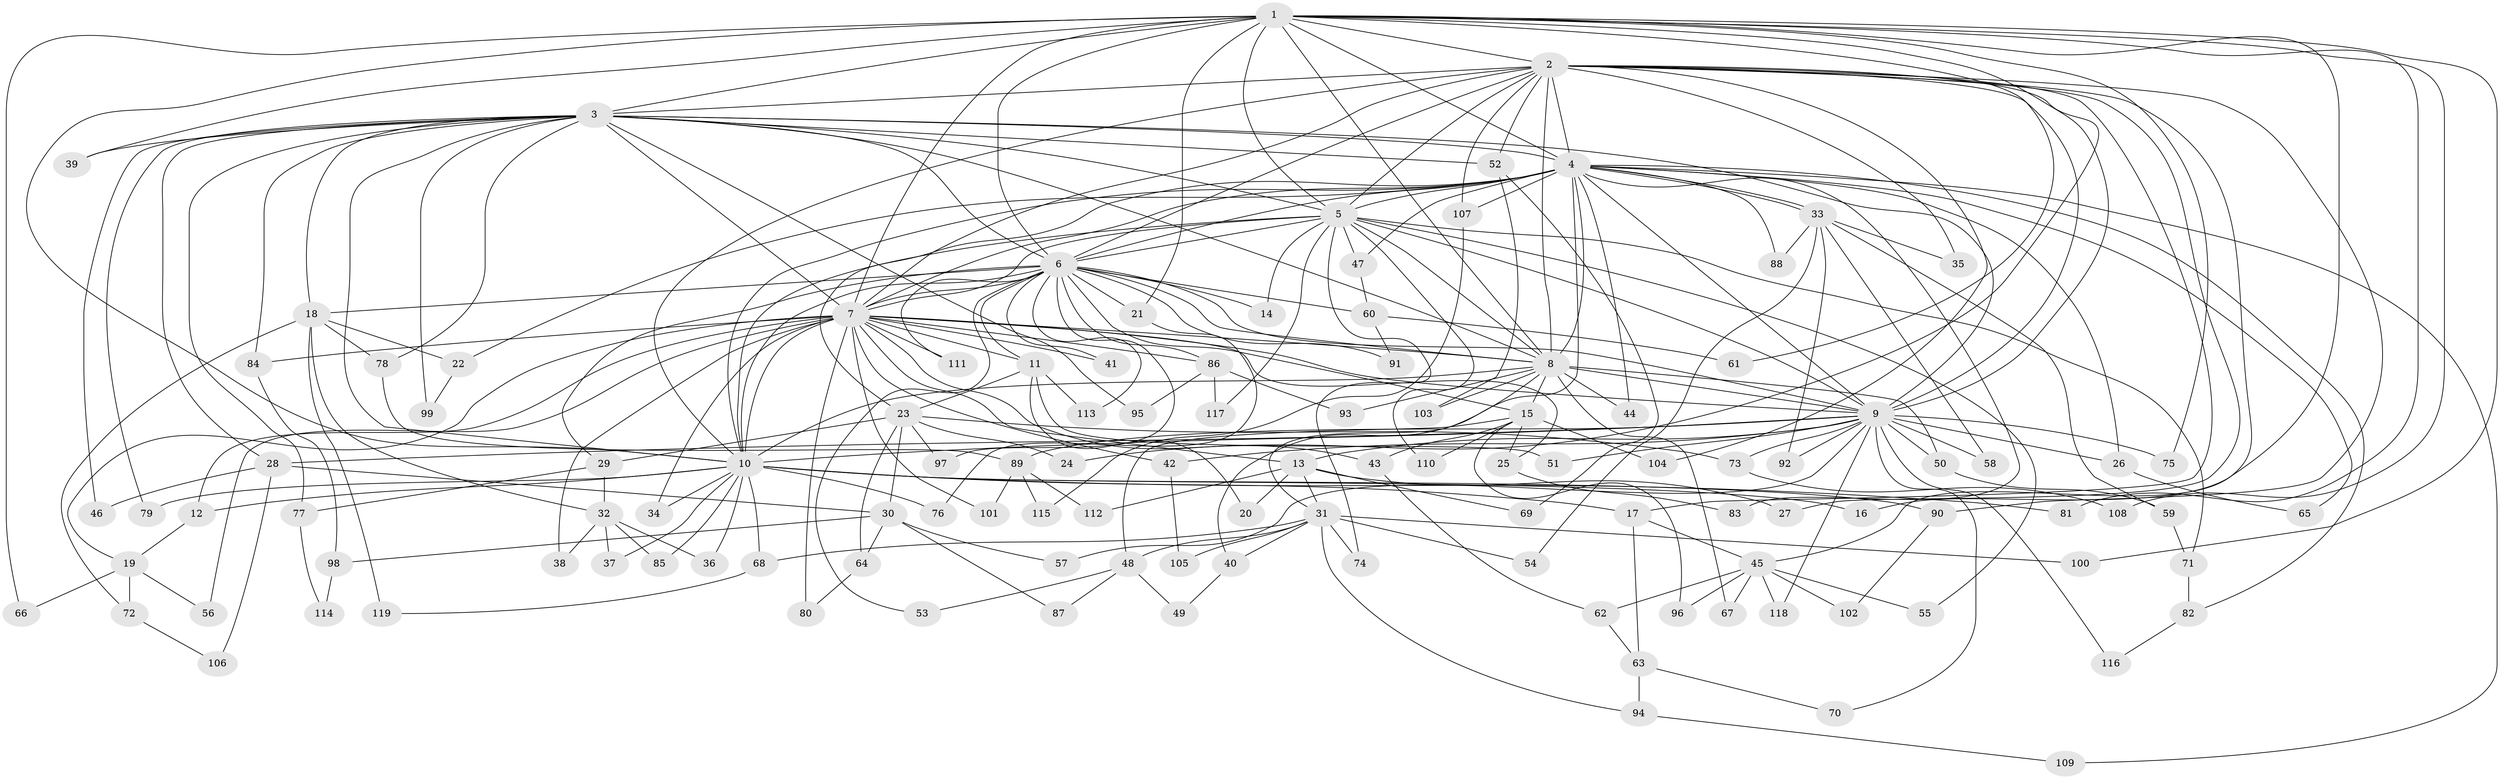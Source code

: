 // coarse degree distribution, {16: 0.028169014084507043, 23: 0.014084507042253521, 22: 0.014084507042253521, 19: 0.014084507042253521, 2: 0.5211267605633803, 1: 0.07042253521126761, 8: 0.028169014084507043, 4: 0.11267605633802817, 3: 0.11267605633802817, 5: 0.028169014084507043, 6: 0.014084507042253521, 7: 0.028169014084507043, 9: 0.014084507042253521}
// Generated by graph-tools (version 1.1) at 2025/49/03/04/25 21:49:21]
// undirected, 119 vertices, 263 edges
graph export_dot {
graph [start="1"]
  node [color=gray90,style=filled];
  1;
  2;
  3;
  4;
  5;
  6;
  7;
  8;
  9;
  10;
  11;
  12;
  13;
  14;
  15;
  16;
  17;
  18;
  19;
  20;
  21;
  22;
  23;
  24;
  25;
  26;
  27;
  28;
  29;
  30;
  31;
  32;
  33;
  34;
  35;
  36;
  37;
  38;
  39;
  40;
  41;
  42;
  43;
  44;
  45;
  46;
  47;
  48;
  49;
  50;
  51;
  52;
  53;
  54;
  55;
  56;
  57;
  58;
  59;
  60;
  61;
  62;
  63;
  64;
  65;
  66;
  67;
  68;
  69;
  70;
  71;
  72;
  73;
  74;
  75;
  76;
  77;
  78;
  79;
  80;
  81;
  82;
  83;
  84;
  85;
  86;
  87;
  88;
  89;
  90;
  91;
  92;
  93;
  94;
  95;
  96;
  97;
  98;
  99;
  100;
  101;
  102;
  103;
  104;
  105;
  106;
  107;
  108;
  109;
  110;
  111;
  112;
  113;
  114;
  115;
  116;
  117;
  118;
  119;
  1 -- 2;
  1 -- 3;
  1 -- 4;
  1 -- 5;
  1 -- 6;
  1 -- 7;
  1 -- 8;
  1 -- 9;
  1 -- 10;
  1 -- 16;
  1 -- 21;
  1 -- 39;
  1 -- 61;
  1 -- 66;
  1 -- 75;
  1 -- 81;
  1 -- 100;
  1 -- 108;
  2 -- 3;
  2 -- 4;
  2 -- 5;
  2 -- 6;
  2 -- 7;
  2 -- 8;
  2 -- 9;
  2 -- 10;
  2 -- 17;
  2 -- 24;
  2 -- 27;
  2 -- 35;
  2 -- 45;
  2 -- 52;
  2 -- 90;
  2 -- 104;
  2 -- 107;
  3 -- 4;
  3 -- 5;
  3 -- 6;
  3 -- 7;
  3 -- 8;
  3 -- 9;
  3 -- 10;
  3 -- 18;
  3 -- 28;
  3 -- 39;
  3 -- 46;
  3 -- 52;
  3 -- 77;
  3 -- 78;
  3 -- 79;
  3 -- 84;
  3 -- 95;
  3 -- 99;
  4 -- 5;
  4 -- 6;
  4 -- 7;
  4 -- 8;
  4 -- 9;
  4 -- 10;
  4 -- 22;
  4 -- 23;
  4 -- 26;
  4 -- 33;
  4 -- 33;
  4 -- 40;
  4 -- 44;
  4 -- 47;
  4 -- 65;
  4 -- 82;
  4 -- 83;
  4 -- 88;
  4 -- 107;
  4 -- 109;
  5 -- 6;
  5 -- 7;
  5 -- 8;
  5 -- 9;
  5 -- 10;
  5 -- 14;
  5 -- 47;
  5 -- 55;
  5 -- 71;
  5 -- 74;
  5 -- 110;
  5 -- 117;
  6 -- 7;
  6 -- 8;
  6 -- 9;
  6 -- 10;
  6 -- 11;
  6 -- 14;
  6 -- 15;
  6 -- 18;
  6 -- 21;
  6 -- 29;
  6 -- 41;
  6 -- 53;
  6 -- 60;
  6 -- 86;
  6 -- 91;
  6 -- 97;
  6 -- 111;
  6 -- 113;
  7 -- 8;
  7 -- 9;
  7 -- 10;
  7 -- 11;
  7 -- 12;
  7 -- 13;
  7 -- 19;
  7 -- 25;
  7 -- 34;
  7 -- 38;
  7 -- 41;
  7 -- 42;
  7 -- 43;
  7 -- 56;
  7 -- 80;
  7 -- 84;
  7 -- 86;
  7 -- 101;
  7 -- 111;
  8 -- 9;
  8 -- 10;
  8 -- 15;
  8 -- 31;
  8 -- 44;
  8 -- 50;
  8 -- 67;
  8 -- 93;
  8 -- 103;
  9 -- 10;
  9 -- 13;
  9 -- 26;
  9 -- 28;
  9 -- 42;
  9 -- 50;
  9 -- 51;
  9 -- 57;
  9 -- 58;
  9 -- 70;
  9 -- 73;
  9 -- 75;
  9 -- 89;
  9 -- 92;
  9 -- 116;
  9 -- 118;
  10 -- 12;
  10 -- 16;
  10 -- 17;
  10 -- 34;
  10 -- 36;
  10 -- 37;
  10 -- 68;
  10 -- 76;
  10 -- 79;
  10 -- 81;
  10 -- 85;
  10 -- 90;
  11 -- 20;
  11 -- 23;
  11 -- 51;
  11 -- 113;
  12 -- 19;
  13 -- 20;
  13 -- 27;
  13 -- 31;
  13 -- 69;
  13 -- 112;
  15 -- 25;
  15 -- 43;
  15 -- 48;
  15 -- 96;
  15 -- 104;
  15 -- 110;
  17 -- 45;
  17 -- 63;
  18 -- 22;
  18 -- 32;
  18 -- 72;
  18 -- 78;
  18 -- 119;
  19 -- 56;
  19 -- 66;
  19 -- 72;
  21 -- 76;
  22 -- 99;
  23 -- 24;
  23 -- 29;
  23 -- 30;
  23 -- 64;
  23 -- 73;
  23 -- 97;
  25 -- 83;
  26 -- 65;
  28 -- 30;
  28 -- 46;
  28 -- 106;
  29 -- 32;
  29 -- 77;
  30 -- 57;
  30 -- 64;
  30 -- 87;
  30 -- 98;
  31 -- 40;
  31 -- 48;
  31 -- 54;
  31 -- 68;
  31 -- 74;
  31 -- 94;
  31 -- 100;
  31 -- 105;
  32 -- 36;
  32 -- 37;
  32 -- 38;
  32 -- 85;
  33 -- 35;
  33 -- 54;
  33 -- 58;
  33 -- 59;
  33 -- 88;
  33 -- 92;
  40 -- 49;
  42 -- 105;
  43 -- 62;
  45 -- 55;
  45 -- 62;
  45 -- 67;
  45 -- 96;
  45 -- 102;
  45 -- 118;
  47 -- 60;
  48 -- 49;
  48 -- 53;
  48 -- 87;
  50 -- 59;
  52 -- 69;
  52 -- 103;
  59 -- 71;
  60 -- 61;
  60 -- 91;
  62 -- 63;
  63 -- 70;
  63 -- 94;
  64 -- 80;
  68 -- 119;
  71 -- 82;
  72 -- 106;
  73 -- 108;
  77 -- 114;
  78 -- 89;
  82 -- 116;
  84 -- 98;
  86 -- 93;
  86 -- 95;
  86 -- 117;
  89 -- 101;
  89 -- 112;
  89 -- 115;
  90 -- 102;
  94 -- 109;
  98 -- 114;
  107 -- 115;
}
